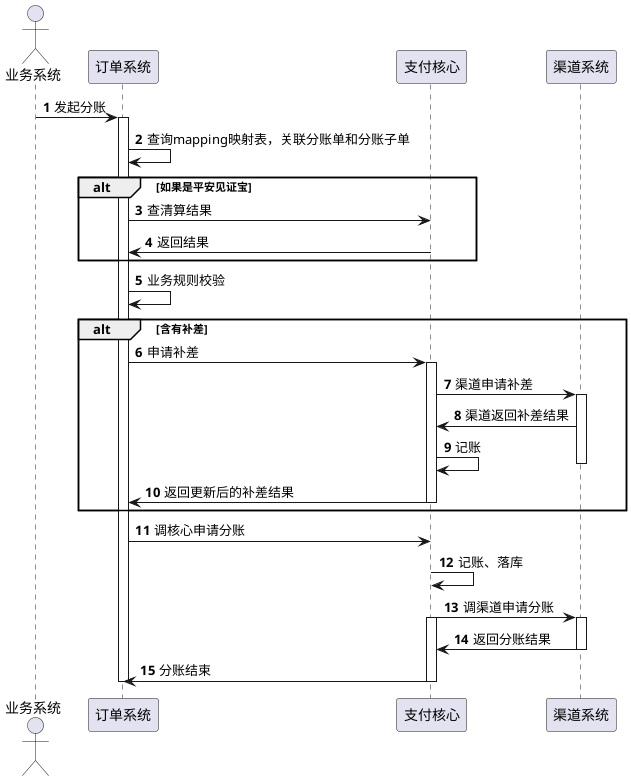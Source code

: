 

@startuml
'https://plantuml.com/sequence-diagram

autonumber

actor 业务系统 as user
participant 订单系统 as order
participant 支付核心 as core
participant 渠道系统 as channel

user -> order: 发起分账

activate order
order -> order: 查询mapping映射表，关联分账单和分账子单

alt 如果是平安见证宝
order -> core: 查清算结果
core -> order: 返回结果
deactivate core
end

order -> order: 业务规则校验


alt 含有补差
order -> core: 申请补差
activate core
core -> channel: 渠道申请补差
activate channel
channel -> core: 渠道返回补差结果
core -> core: 记账
deactivate channel
core -> order: 返回更新后的补差结果
deactivate core
end

order -> core: 调核心申请分账
core -> core: 记账、落库
core -> channel: 调渠道申请分账
activate core
activate channel
channel -> core: 返回分账结果
deactivate channel
core -> order: 分账结束
deactivate core
deactivate order


@enduml
